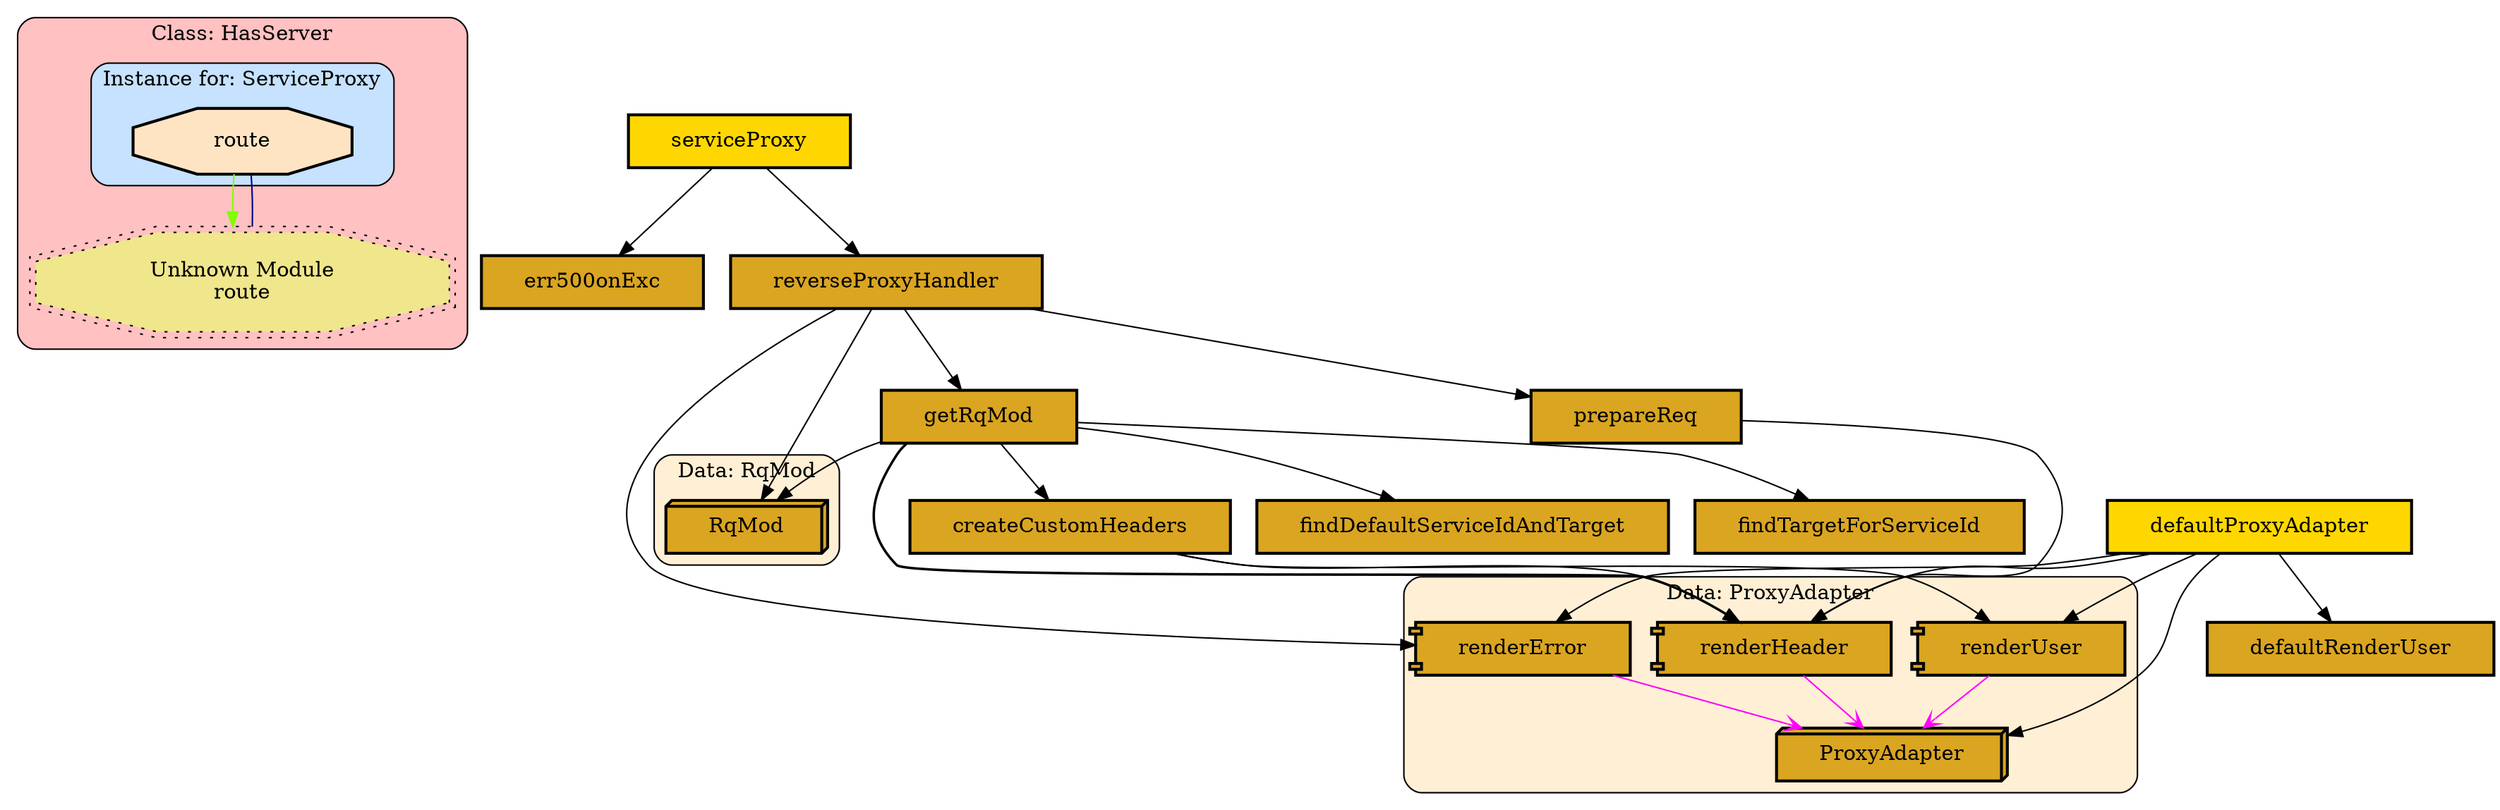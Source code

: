 digraph "Diagram of: Thentos.Backend.Api.Proxy" {
    node [margin="0.4,0.1"
         ,style=filled];
    subgraph cluster_Class_HasServer {
        graph [label="Class: HasServer"
              ,style="filled,rounded"
              ,fillcolor=rosybrown1];
        subgraph cluster_Class_HasServer_Data_ServiceProxy {
            graph [label="Instance for: ServiceProxy"
                  ,style="filled,rounded"
                  ,fillcolor=slategray1];
            15 [label=route
               ,shape=octagon
               ,fillcolor=bisque
               ,style="filled,bold"];
        }
        17 [label="Unknown Module\nroute"
           ,shape=doubleoctagon
           ,fillcolor=khaki
           ,style="filled,dotted"];
    }
    subgraph cluster_Data_ProxyAdapter {
        graph [label="Data: ProxyAdapter"
              ,style="filled,rounded"
              ,fillcolor=papayawhip];
        1 [label=ProxyAdapter
          ,shape=box3d
          ,fillcolor=goldenrod
          ,style="filled,bold"];
        11 [label=renderError
           ,shape=component
           ,fillcolor=goldenrod
           ,style="filled,bold"];
        12 [label=renderHeader
           ,shape=component
           ,fillcolor=goldenrod
           ,style="filled,bold"];
        13 [label=renderUser
           ,shape=component
           ,fillcolor=goldenrod
           ,style="filled,bold"];
    }
    subgraph cluster_Data_RqMod {
        graph [label="Data: RqMod"
              ,style="filled,rounded"
              ,fillcolor=papayawhip];
        2 [label=RqMod
          ,shape=box3d
          ,fillcolor=goldenrod
          ,style="filled,bold"];
    }
    3 [label=createCustomHeaders
      ,shape=box
      ,fillcolor=goldenrod
      ,style="filled,bold"];
    4 [label=defaultProxyAdapter
      ,shape=box
      ,fillcolor=gold
      ,style="filled,bold"];
    5 [label=defaultRenderUser
      ,shape=box
      ,fillcolor=goldenrod
      ,style="filled,bold"];
    6 [label=err500onExc
      ,shape=box
      ,fillcolor=goldenrod
      ,style="filled,bold"];
    7 [label=findDefaultServiceIdAndTarget
      ,shape=box
      ,fillcolor=goldenrod
      ,style="filled,bold"];
    8 [label=findTargetForServiceId
      ,shape=box
      ,fillcolor=goldenrod
      ,style="filled,bold"];
    9 [label=getRqMod
      ,shape=box
      ,fillcolor=goldenrod
      ,style="filled,bold"];
    10 [label=prepareReq
       ,shape=box
       ,fillcolor=goldenrod
       ,style="filled,bold"];
    14 [label=reverseProxyHandler
       ,shape=box
       ,fillcolor=goldenrod
       ,style="filled,bold"];
    16 [label=serviceProxy
       ,shape=box
       ,fillcolor=gold
       ,style="filled,bold"];
    3 -> 12 [penwidth=1
            ,color=black];
    3 -> 13 [penwidth=1
            ,color=black];
    4 -> 1 [penwidth=1,color=black];
    4 -> 5 [penwidth=1,color=black];
    4 -> 11 [penwidth=1
            ,color=black];
    4 -> 12 [penwidth=1
            ,color=black];
    4 -> 13 [penwidth=1
            ,color=black];
    9 -> 2 [penwidth=1,color=black];
    9 -> 3 [penwidth=1,color=black];
    9 -> 7 [penwidth=1,color=black];
    9 -> 8 [penwidth=1,color=black];
    9 -> 12 [penwidth=1.6931471805599454
            ,color=black];
    10 -> 12 [penwidth=1
             ,color=black];
    11 -> 1 [penwidth=1
            ,color=magenta
            ,arrowtail=odot
            ,arrowhead=vee];
    12 -> 1 [penwidth=1
            ,color=magenta
            ,arrowtail=odot
            ,arrowhead=vee];
    13 -> 1 [penwidth=1
            ,color=magenta
            ,arrowtail=odot
            ,arrowhead=vee];
    14 -> 2 [penwidth=1
            ,color=black];
    14 -> 9 [penwidth=1
            ,color=black];
    14 -> 10 [penwidth=1
             ,color=black];
    14 -> 11 [penwidth=1
             ,color=black];
    15 -> 17 [penwidth=1
             ,color=chartreuse];
    16 -> 6 [penwidth=1
            ,color=black];
    16 -> 14 [penwidth=1
             ,color=black];
    17 -> 15 [penwidth=1
             ,color=navy
             ,dir=none];
}
